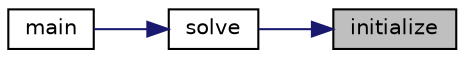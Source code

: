 digraph "initialize"
{
 // LATEX_PDF_SIZE
  edge [fontname="Helvetica",fontsize="10",labelfontname="Helvetica",labelfontsize="10"];
  node [fontname="Helvetica",fontsize="10",shape=record];
  rankdir="RL";
  Node1 [label="initialize",height=0.2,width=0.4,color="black", fillcolor="grey75", style="filled", fontcolor="black",tooltip="Inititialize and allocate memory a two-dimensional matrix A of dimension n x n."];
  Node1 -> Node2 [dir="back",color="midnightblue",fontsize="10",style="solid"];
  Node2 [label="solve",height=0.2,width=0.4,color="black", fillcolor="white", style="filled",URL="$utils_8cpp.html#a7ca154b901ce7bb4d4ee1e2cdf7f8a85",tooltip="Used to find the max number of pairings and print the pairs after scanning the RNA sequence s."];
  Node2 -> Node3 [dir="back",color="midnightblue",fontsize="10",style="solid"];
  Node3 [label="main",height=0.2,width=0.4,color="black", fillcolor="white", style="filled",URL="$main_8cpp.html#ae66f6b31b5ad750f1fe042a706a4e3d4",tooltip=" "];
}
